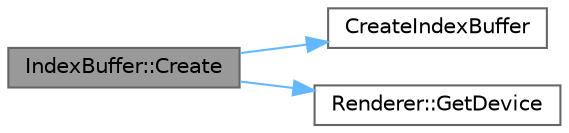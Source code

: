 digraph "IndexBuffer::Create"
{
 // LATEX_PDF_SIZE
  bgcolor="transparent";
  edge [fontname=Helvetica,fontsize=10,labelfontname=Helvetica,labelfontsize=10];
  node [fontname=Helvetica,fontsize=10,shape=box,height=0.2,width=0.4];
  rankdir="LR";
  Node1 [id="Node000001",label="IndexBuffer::Create",height=0.2,width=0.4,color="gray40", fillcolor="grey60", style="filled", fontcolor="black",tooltip=" "];
  Node1 -> Node2 [id="edge3_Node000001_Node000002",color="steelblue1",style="solid",tooltip=" "];
  Node2 [id="Node000002",label="CreateIndexBuffer",height=0.2,width=0.4,color="grey40", fillcolor="white", style="filled",URL="$dx11helper_8cpp.html#a34cf71f12f2b5c66f91a93b621488a8b",tooltip=" "];
  Node1 -> Node3 [id="edge4_Node000001_Node000003",color="steelblue1",style="solid",tooltip=" "];
  Node3 [id="Node000003",label="Renderer::GetDevice",height=0.2,width=0.4,color="grey40", fillcolor="white", style="filled",URL="$class_renderer.html#a8a4db5c7c4741070e75fe73fbd5a97fc",tooltip=" "];
}
